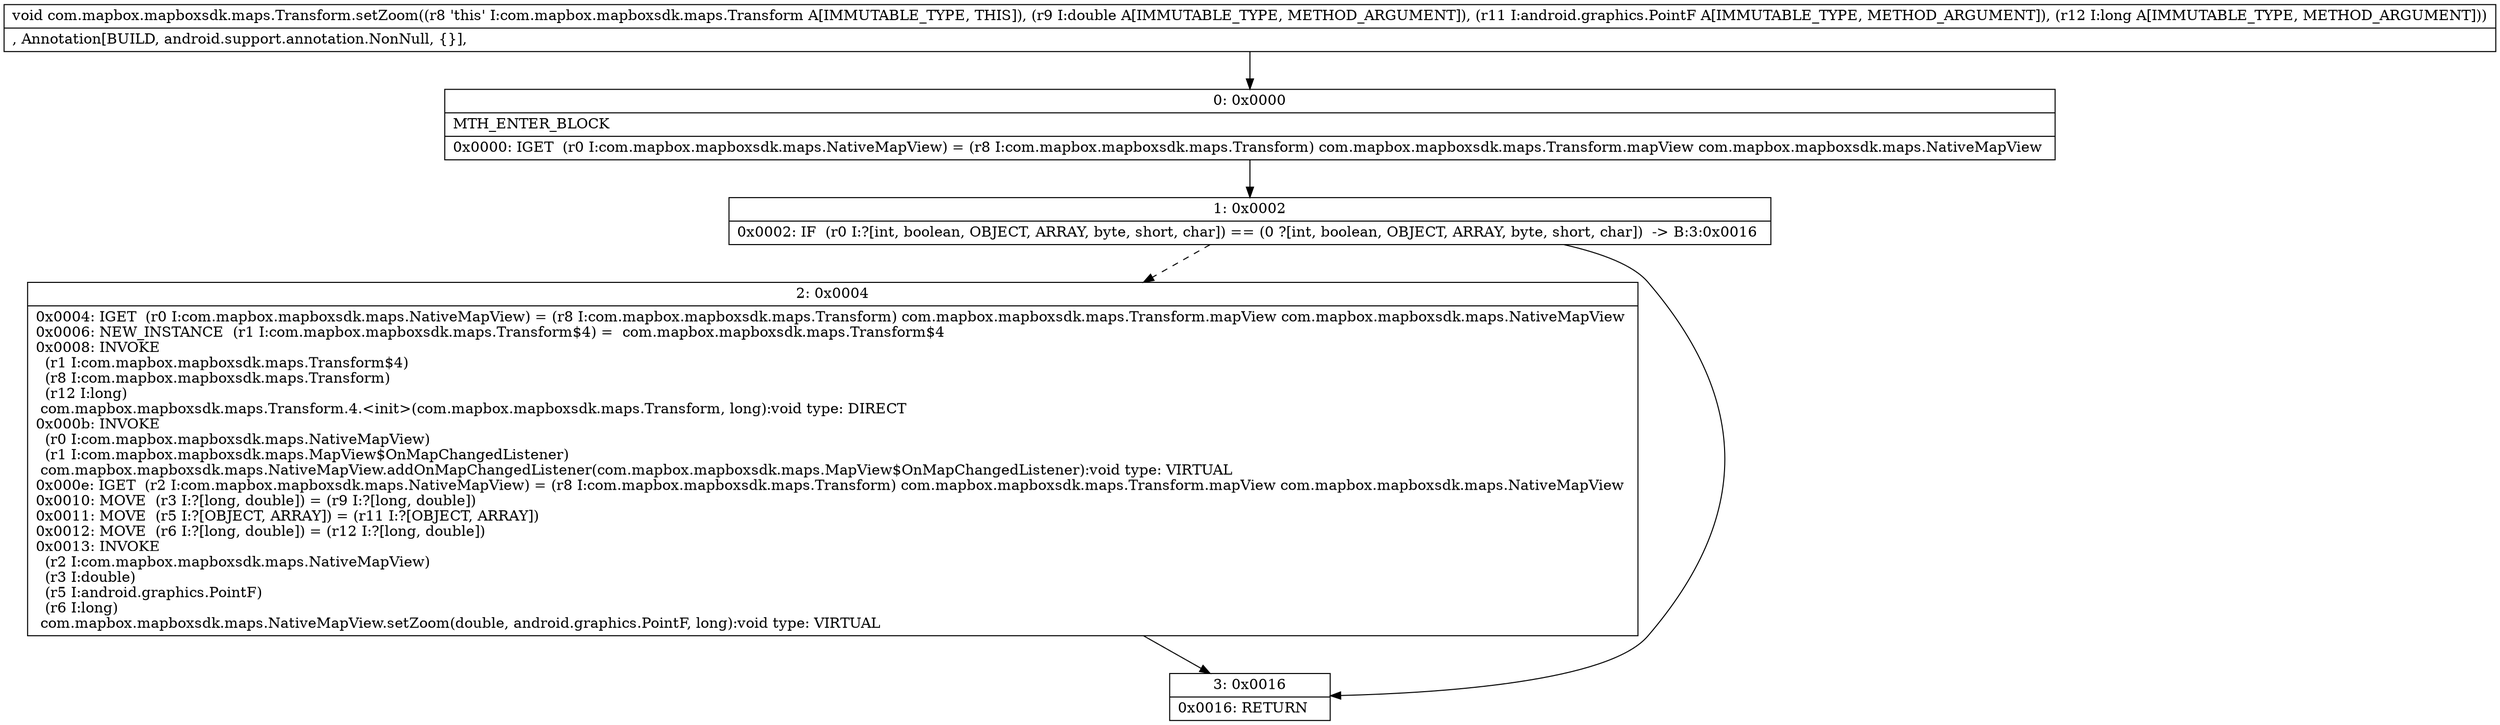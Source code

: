 digraph "CFG forcom.mapbox.mapboxsdk.maps.Transform.setZoom(DLandroid\/graphics\/PointF;J)V" {
Node_0 [shape=record,label="{0\:\ 0x0000|MTH_ENTER_BLOCK\l|0x0000: IGET  (r0 I:com.mapbox.mapboxsdk.maps.NativeMapView) = (r8 I:com.mapbox.mapboxsdk.maps.Transform) com.mapbox.mapboxsdk.maps.Transform.mapView com.mapbox.mapboxsdk.maps.NativeMapView \l}"];
Node_1 [shape=record,label="{1\:\ 0x0002|0x0002: IF  (r0 I:?[int, boolean, OBJECT, ARRAY, byte, short, char]) == (0 ?[int, boolean, OBJECT, ARRAY, byte, short, char])  \-\> B:3:0x0016 \l}"];
Node_2 [shape=record,label="{2\:\ 0x0004|0x0004: IGET  (r0 I:com.mapbox.mapboxsdk.maps.NativeMapView) = (r8 I:com.mapbox.mapboxsdk.maps.Transform) com.mapbox.mapboxsdk.maps.Transform.mapView com.mapbox.mapboxsdk.maps.NativeMapView \l0x0006: NEW_INSTANCE  (r1 I:com.mapbox.mapboxsdk.maps.Transform$4) =  com.mapbox.mapboxsdk.maps.Transform$4 \l0x0008: INVOKE  \l  (r1 I:com.mapbox.mapboxsdk.maps.Transform$4)\l  (r8 I:com.mapbox.mapboxsdk.maps.Transform)\l  (r12 I:long)\l com.mapbox.mapboxsdk.maps.Transform.4.\<init\>(com.mapbox.mapboxsdk.maps.Transform, long):void type: DIRECT \l0x000b: INVOKE  \l  (r0 I:com.mapbox.mapboxsdk.maps.NativeMapView)\l  (r1 I:com.mapbox.mapboxsdk.maps.MapView$OnMapChangedListener)\l com.mapbox.mapboxsdk.maps.NativeMapView.addOnMapChangedListener(com.mapbox.mapboxsdk.maps.MapView$OnMapChangedListener):void type: VIRTUAL \l0x000e: IGET  (r2 I:com.mapbox.mapboxsdk.maps.NativeMapView) = (r8 I:com.mapbox.mapboxsdk.maps.Transform) com.mapbox.mapboxsdk.maps.Transform.mapView com.mapbox.mapboxsdk.maps.NativeMapView \l0x0010: MOVE  (r3 I:?[long, double]) = (r9 I:?[long, double]) \l0x0011: MOVE  (r5 I:?[OBJECT, ARRAY]) = (r11 I:?[OBJECT, ARRAY]) \l0x0012: MOVE  (r6 I:?[long, double]) = (r12 I:?[long, double]) \l0x0013: INVOKE  \l  (r2 I:com.mapbox.mapboxsdk.maps.NativeMapView)\l  (r3 I:double)\l  (r5 I:android.graphics.PointF)\l  (r6 I:long)\l com.mapbox.mapboxsdk.maps.NativeMapView.setZoom(double, android.graphics.PointF, long):void type: VIRTUAL \l}"];
Node_3 [shape=record,label="{3\:\ 0x0016|0x0016: RETURN   \l}"];
MethodNode[shape=record,label="{void com.mapbox.mapboxsdk.maps.Transform.setZoom((r8 'this' I:com.mapbox.mapboxsdk.maps.Transform A[IMMUTABLE_TYPE, THIS]), (r9 I:double A[IMMUTABLE_TYPE, METHOD_ARGUMENT]), (r11 I:android.graphics.PointF A[IMMUTABLE_TYPE, METHOD_ARGUMENT]), (r12 I:long A[IMMUTABLE_TYPE, METHOD_ARGUMENT]))  | , Annotation[BUILD, android.support.annotation.NonNull, \{\}], \l}"];
MethodNode -> Node_0;
Node_0 -> Node_1;
Node_1 -> Node_2[style=dashed];
Node_1 -> Node_3;
Node_2 -> Node_3;
}

